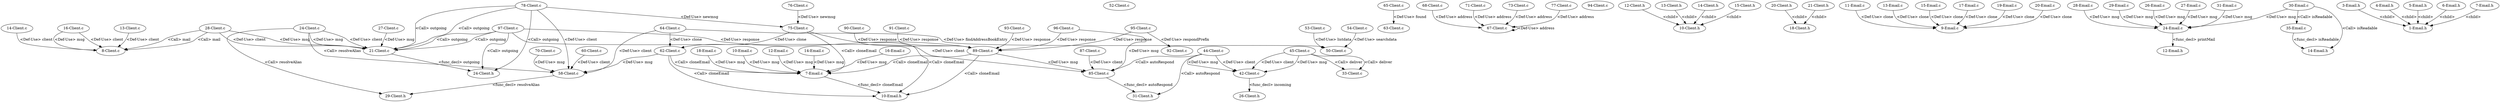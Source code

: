 digraph {
152 [label = "8-Client.c"];
153 [label = "13-Client.c"];
153 -> 152[label="<Def-Use> client"];
154 [label = "14-Client.c"];
154 -> 152[label="<Def-Use> client"];
155 [label = "16-Client.c"];
155 -> 152[label="<Def-Use> client"];
155 -> 152[label="<Def-Use> msg"];
156 [label = "21-Client.c"];
157 [label = "24-Client.c"];
157 -> 156[label="<Def-Use> client"];
157 -> 156[label="<Def-Use> msg"];
158 [label = "27-Client.c"];
158 -> 156[label="<Def-Use> msg"];
159 [label = "28-Client.c"];
159 -> 152[label="<Call> mail"];
159 -> 156[label="<Def-Use> client"];
159 -> 156[label="<Def-Use> msg"];
160 [label = "33-Client.c"];
161 [label = "42-Client.c"];
162 [label = "44-Client.c"];
162 -> 161[label="<Def-Use> client"];
162 -> 161[label="<Def-Use> msg"];
163 [label = "45-Client.c"];
163 -> 160[label="<Call> deliver"];
163 -> 161[label="<Def-Use> client"];
163 -> 161[label="<Def-Use> msg"];
164 [label = "50-Client.c"];
165 [label = "52-Client.c"];
166 [label = "53-Client.c"];
166 -> 164[label="<Def-Use> listdata"];
167 [label = "54-Client.c"];
167 -> 164[label="<Def-Use> searchdata"];
168 [label = "58-Client.c"];
169 [label = "60-Client.c"];
169 -> 168[label="<Def-Use> client"];
170 [label = "62-Client.c"];
170 -> 168[label="<Def-Use> msg"];
171 [label = "63-Client.c"];
172 [label = "64-Client.c"];
172 -> 168[label="<Def-Use> client"];
172 -> 164[label="<Def-Use> findAddressBookEntry"];
172 -> 170[label="<Def-Use> clone"];
173 [label = "65-Client.c"];
173 -> 171[label="<Def-Use> found"];
174 [label = "67-Client.c"];
174 -> 174[label="<Def-Use> address"];
175 [label = "68-Client.c"];
175 -> 174[label="<Def-Use> address"];
176 [label = "70-Client.c"];
176 -> 168[label="<Def-Use> msg"];
177 [label = "71-Client.c"];
177 -> 174[label="<Def-Use> address"];
178 [label = "73-Client.c"];
178 -> 174[label="<Def-Use> address"];
179 [label = "75-Client.c"];
179 -> 170[label="<Def-Use> clone"];
180 [label = "76-Client.c"];
180 -> 179[label="<Def-Use> newmsg"];
181 [label = "77-Client.c"];
181 -> 174[label="<Def-Use> address"];
182 [label = "78-Client.c"];
182 -> 156[label="<Call> outgoing"];
182 -> 168[label="<Def-Use> client"];
182 -> 179[label="<Def-Use> newmsg"];
183 [label = "85-Client.c"];
184 [label = "87-Client.c"];
184 -> 183[label="<Def-Use> client"];
185 [label = "89-Client.c"];
185 -> 183[label="<Def-Use> msg"];
186 [label = "90-Client.c"];
186 -> 185[label="<Def-Use> response"];
187 [label = "91-Client.c"];
187 -> 185[label="<Def-Use> response"];
188 [label = "92-Client.c"];
189 [label = "93-Client.c"];
189 -> 185[label="<Def-Use> response"];
190 [label = "94-Client.c"];
191 [label = "95-Client.c"];
191 -> 185[label="<Def-Use> response"];
191 -> 188[label="<Def-Use> respondPrefix"];
192 [label = "96-Client.c"];
192 -> 185[label="<Def-Use> response"];
192 -> 183[label="<Def-Use> msg"];
193 [label = "97-Client.c"];
193 -> 156[label="<Call> outgoing"];
193 -> 183[label="<Def-Use> client"];
193 -> 185[label="<Def-Use> response"];
194 [label = "10-Client.h"];
195 [label = "12-Client.h"];
196 [label = "13-Client.h"];
197 [label = "14-Client.h"];
198 [label = "15-Client.h"];
198 -> 194[label="<child>"];
195 -> 194[label="<child>"];
197 -> 194[label="<child>"];
196 -> 194[label="<child>"];
199 [label = "18-Client.h"];
200 [label = "20-Client.h"];
201 [label = "21-Client.h"];
200 -> 199[label="<child>"];
201 -> 199[label="<child>"];
202 [label = "24-Client.h"];
203 [label = "26-Client.h"];
204 [label = "29-Client.h"];
205 [label = "31-Client.h"];
206 [label = "7-Email.c"];
207 [label = "9-Email.c"];
208 [label = "10-Email.c"];
208 -> 206[label="<Def-Use> msg"];
209 [label = "11-Email.c"];
209 -> 207[label="<Def-Use> clone"];
210 [label = "12-Email.c"];
210 -> 206[label="<Def-Use> msg"];
211 [label = "13-Email.c"];
211 -> 207[label="<Def-Use> clone"];
212 [label = "14-Email.c"];
212 -> 206[label="<Def-Use> msg"];
213 [label = "15-Email.c"];
213 -> 207[label="<Def-Use> clone"];
214 [label = "16-Email.c"];
214 -> 206[label="<Def-Use> msg"];
215 [label = "17-Email.c"];
215 -> 207[label="<Def-Use> clone"];
216 [label = "18-Email.c"];
216 -> 206[label="<Def-Use> msg"];
217 [label = "19-Email.c"];
217 -> 207[label="<Def-Use> clone"];
218 [label = "20-Email.c"];
218 -> 207[label="<Def-Use> clone"];
219 [label = "24-Email.c"];
220 [label = "26-Email.c"];
220 -> 219[label="<Def-Use> msg"];
221 [label = "27-Email.c"];
221 -> 219[label="<Def-Use> msg"];
222 [label = "28-Email.c"];
222 -> 219[label="<Def-Use> msg"];
223 [label = "29-Email.c"];
223 -> 219[label="<Def-Use> msg"];
224 [label = "30-Email.c"];
224 -> 219[label="<Def-Use> msg"];
225 [label = "31-Email.c"];
225 -> 219[label="<Def-Use> msg"];
226 [label = "35-Email.c"];
227 [label = "1-Email.h"];
228 [label = "3-Email.h"];
229 [label = "4-Email.h"];
230 [label = "5-Email.h"];
231 [label = "6-Email.h"];
232 [label = "7-Email.h"];
231 -> 227[label="<child>"];
232 -> 227[label="<child>"];
229 -> 227[label="<child>"];
228 -> 227[label="<child>"];
230 -> 227[label="<child>"];
233 [label = "10-Email.h"];
234 [label = "12-Email.h"];
235 [label = "14-Email.h"];
193 -> 202[label="<Call> outgoing"];
193 -> 156[label="<Call> outgoing"];
179 -> 233[label="<Call> cloneEmail"];
179 -> 206[label="<Call> cloneEmail"];
162 -> 205[label="<Call> autoRespond"];
162 -> 183[label="<Call> autoRespond"];
224 -> 235[label="<Call> isReadable"];
224 -> 226[label="<Call> isReadable"];
163 -> 160[label="<Call> deliver"];
159 -> 152[label="<Call> mail"];
170 -> 233[label="<Call> cloneEmail"];
170 -> 206[label="<Call> cloneEmail"];
157 -> 204[label="<Call> resolveAlias"];
157 -> 168[label="<Call> resolveAlias"];
182 -> 202[label="<Call> outgoing"];
182 -> 156[label="<Call> outgoing"];
185 -> 233[label="<Call> cloneEmail"];
185 -> 206[label="<Call> cloneEmail"];
219 -> 234[label="<func_decl> printMail"];
161 -> 203[label="<func_decl> incoming"];
226 -> 235[label="<func_decl> isReadable"];
183 -> 205[label="<func_decl> autoRespond"];
168 -> 204[label="<func_decl> resolveAlias"];
156 -> 202[label="<func_decl> outgoing"];
206 -> 233[label="<func_decl> cloneEmail"];
}